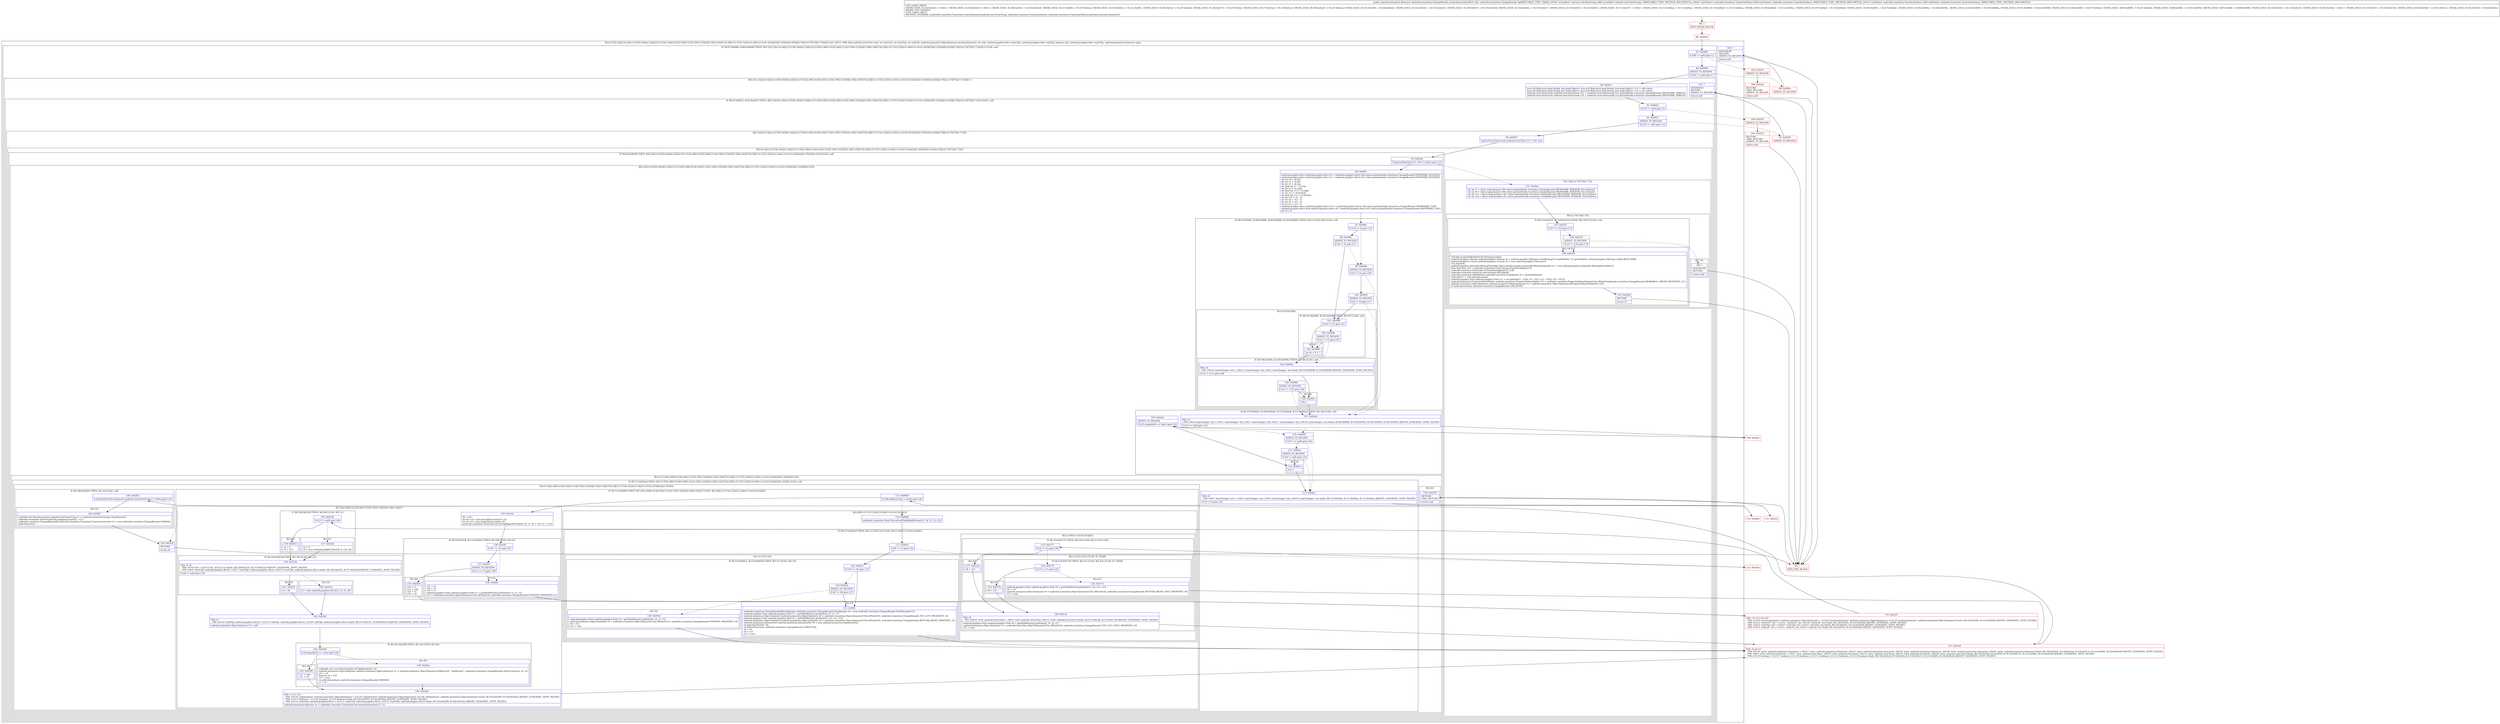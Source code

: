 digraph "CFG forandroidx.transition.ChangeBounds.createAnimator(Landroid\/view\/ViewGroup;Landroidx\/transition\/TransitionValues;Landroidx\/transition\/TransitionValues;)Landroid\/animation\/Animator;" {
subgraph cluster_Region_2142280288 {
label = "R(2:(3:7|(2:12|(2:(4:14|(2:(1:67)|(1:66))|(1:24)|(2:(3:(7:45|(1:48)(1:61)|(1:60)(1:51)|(1:59)(1:53)|54|(1:58)(1:56)|57)(2:28|(1:(1:37)(1:32))(2:(1:44)(1:(1:41)(1:43))|42))|(1:35)|36)|(1:63)))|(2:70|(2:(2:74|75)|(1:73)))))|11)|5) | DECL_VAR: final android.view.View view, int startLeft, int startTop, int endLeft, android.animation.ObjectAnimator positionAnimator, int null, android.graphics.Rect startClip, android.graphics.Rect endClip, boolean null, android.graphics.Rect startClip, android.animation.Animator anim\l";
node [shape=record,color=blue];
subgraph cluster_IfRegion_311972964 {
label = "IF [B:87:0x0006, B:88:0x0008] THEN: R(3:7|(2:12|(2:(4:14|(2:(1:67)|(1:66))|(1:24)|(2:(3:(7:45|(1:48)(1:61)|(1:60)(1:51)|(1:59)(1:53)|54|(1:58)(1:56)|57)(2:28|(1:(1:37)(1:32))(2:(1:44)(1:(1:41)(1:43))|42))|(1:35)|36)|(1:63)))|(2:70|(2:(2:74|75)|(1:73)))))|11) ELSE: null";
node [shape=record,color=blue];
Node_87 [shape=record,label="{87\:\ 0x0006|if (r40 != null) goto L3\l}"];
Node_88 [shape=record,label="{88\:\ 0x0008|ADDED_TO_REGION\l|if (r41 != null) goto L7\l}"];
subgraph cluster_Region_507949406 {
label = "R(3:7|(2:12|(2:(4:14|(2:(1:67)|(1:66))|(1:24)|(2:(3:(7:45|(1:48)(1:61)|(1:60)(1:51)|(1:59)(1:53)|54|(1:58)(1:56)|57)(2:28|(1:(1:37)(1:32))(2:(1:44)(1:(1:41)(1:43))|42))|(1:35)|36)|(1:63)))|(2:70|(2:(2:74|75)|(1:73)))))|11)";
node [shape=record,color=blue];
Node_90 [shape=record,label="{90\:\ 0x0011|java.util.Map\<java.lang.String, java.lang.Object\> java.util.Map\<java.lang.String, java.lang.Object\> r11 = r40.values\ljava.util.Map\<java.lang.String, java.lang.Object\> java.util.Map\<java.lang.String, java.lang.Object\> r12 = r41.values\landroid.view.ViewGroup android.view.ViewGroup r13 = (android.view.ViewGroup) r11.get(androidx.transition.ChangeBounds.PROPNAME_PARENT)\landroid.view.ViewGroup android.view.ViewGroup r14 = (android.view.ViewGroup) r12.get(androidx.transition.ChangeBounds.PROPNAME_PARENT)\l}"];
subgraph cluster_IfRegion_1627965924 {
label = "IF [B:91:0x0025, B:92:0x0027] THEN: R(2:12|(2:(4:14|(2:(1:67)|(1:66))|(1:24)|(2:(3:(7:45|(1:48)(1:61)|(1:60)(1:51)|(1:59)(1:53)|54|(1:58)(1:56)|57)(2:28|(1:(1:37)(1:32))(2:(1:44)(1:(1:41)(1:43))|42))|(1:35)|36)|(1:63)))|(2:70|(2:(2:74|75)|(1:73))))) ELSE: null";
node [shape=record,color=blue];
Node_91 [shape=record,label="{91\:\ 0x0025|if (r13 != null) goto L9\l}"];
Node_92 [shape=record,label="{92\:\ 0x0027|ADDED_TO_REGION\l|if (r14 != null) goto L12\l}"];
subgraph cluster_Region_1587302573 {
label = "R(2:12|(2:(4:14|(2:(1:67)|(1:66))|(1:24)|(2:(3:(7:45|(1:48)(1:61)|(1:60)(1:51)|(1:59)(1:53)|54|(1:58)(1:56)|57)(2:28|(1:(1:37)(1:32))(2:(1:44)(1:(1:41)(1:43))|42))|(1:35)|36)|(1:63)))|(2:70|(2:(2:74|75)|(1:73)))))";
node [shape=record,color=blue];
Node_94 [shape=record,label="{94\:\ 0x0037|android.view.View final android.view.View r15 = r41.view\l}"];
subgraph cluster_Region_1648359141 {
label = "R(2:(4:14|(2:(1:67)|(1:66))|(1:24)|(2:(3:(7:45|(1:48)(1:61)|(1:60)(1:51)|(1:59)(1:53)|54|(1:58)(1:56)|57)(2:28|(1:(1:37)(1:32))(2:(1:44)(1:(1:41)(1:43))|42))|(1:35)|36)|(1:63)))|(2:70|(2:(2:74|75)|(1:73))))";
node [shape=record,color=blue];
subgraph cluster_IfRegion_1968951991 {
label = "IF [B:95:0x003d] THEN: R(4:14|(2:(1:67)|(1:66))|(1:24)|(2:(3:(7:45|(1:48)(1:61)|(1:60)(1:51)|(1:59)(1:53)|54|(1:58)(1:56)|57)(2:28|(1:(1:37)(1:32))(2:(1:44)(1:(1:41)(1:43))|42))|(1:35)|36)|(1:63))) ELSE: null";
node [shape=record,color=blue];
Node_95 [shape=record,label="{95\:\ 0x003d|if (parentMatches(r13, r14) != false) goto L14\l}"];
subgraph cluster_Region_1277909832 {
label = "R(4:14|(2:(1:67)|(1:66))|(1:24)|(2:(3:(7:45|(1:48)(1:61)|(1:60)(1:51)|(1:59)(1:53)|54|(1:58)(1:56)|57)(2:28|(1:(1:37)(1:32))(2:(1:44)(1:(1:41)(1:43))|42))|(1:35)|36)|(1:63)))";
node [shape=record,color=blue];
Node_96 [shape=record,label="{96\:\ 0x003f|android.graphics.Rect android.graphics.Rect r6 = (android.graphics.Rect) r40.values.get(androidx.transition.ChangeBounds.PROPNAME_BOUNDS)\landroid.graphics.Rect android.graphics.Rect r5 = (android.graphics.Rect) r41.values.get(androidx.transition.ChangeBounds.PROPNAME_BOUNDS)\lint int r4 = r6.left\lint int r1 = r5.left\lint int r3 = r6.top\lint final int r7 = r5.top\lint int r2 = r6.right\lint final int r11 = r5.right\lint int r12 = r6.bottom\lint final int r13 = r5.bottom\lint int r14 = r2 \- r4\lint int r6 = r12 \- r3\lint int r5 = r11 \- r1\lint int r0 = r13 \- r7\landroid.graphics.Rect android.graphics.Rect r15 = (android.graphics.Rect) r40.values.get(androidx.transition.ChangeBounds.PROPNAME_CLIP)\landroid.graphics.Rect final android.graphics.Rect r8 = (android.graphics.Rect) r41.values.get(androidx.transition.ChangeBounds.PROPNAME_CLIP)\lint r9 = 0\l}"];
subgraph cluster_IfRegion_1792251440 {
label = "IF [B:97:0x008c, B:98:0x008e, B:99:0x0090, B:100:0x0092] THEN: R(2:(1:67)|(1:66)) ELSE: null";
node [shape=record,color=blue];
Node_97 [shape=record,label="{97\:\ 0x008c|if (r14 != 0) goto L16\l}"];
Node_98 [shape=record,label="{98\:\ 0x008e|ADDED_TO_REGION\l|if (r6 != 0) goto L17\l}"];
Node_99 [shape=record,label="{99\:\ 0x0090|ADDED_TO_REGION\l|if (r5 != 0) goto L69\l}"];
Node_100 [shape=record,label="{100\:\ 0x0092|ADDED_TO_REGION\l|if (r0 != 0) goto L17\l}"];
subgraph cluster_Region_726247003 {
label = "R(2:(1:67)|(1:66))";
node [shape=record,color=blue];
subgraph cluster_IfRegion_1912669991 {
label = "IF [B:101:0x0094, B:102:0x0096] THEN: R(1:67) ELSE: null";
node [shape=record,color=blue];
Node_101 [shape=record,label="{101\:\ 0x0094|if (r4 != r1) goto L67\l}"];
Node_102 [shape=record,label="{102\:\ 0x0096|ADDED_TO_REGION\l|if (r3 != r7) goto L67\l}"];
subgraph cluster_Region_398171760 {
label = "R(1:67)";
node [shape=record,color=blue];
Node_103 [shape=record,label="{103\:\ 0x0098|int r9 = 0 + 1\l}"];
}
}
subgraph cluster_IfRegion_968616919 {
label = "IF [B:104:0x009a, B:105:0x009c] THEN: R(1:66) ELSE: null";
node [shape=record,color=blue];
Node_104 [shape=record,label="{104\:\ 0x009a|PHI: r9 \l  PHI: (r9v16 'numChanges' int) = (r9v15 'numChanges' int), (r9v3 'numChanges' int) binds: [B:103:0x0098, B:102:0x0096] A[DONT_GENERATE, DONT_INLINE]\l|if (r2 != r11) goto L66\l}"];
Node_105 [shape=record,label="{105\:\ 0x009c|ADDED_TO_REGION\l|if (r12 != r13) goto L66\l}"];
subgraph cluster_Region_750112469 {
label = "R(1:66)";
node [shape=record,color=blue];
Node_106 [shape=record,label="{106\:\ 0x009e|r9++\l}"];
}
}
}
}
subgraph cluster_IfRegion_1492744066 {
label = "IF [B:107:0x00a0, B:109:0x00a6, B:110:0x00a8, B:111:0x00aa] THEN: R(1:24) ELSE: null";
node [shape=record,color=blue];
Node_107 [shape=record,label="{107\:\ 0x00a0|PHI: r9 \l  PHI: (r9v4 'numChanges' int) = (r9v3 'numChanges' int), (r9v3 'numChanges' int), (r9v17 'numChanges' int), (r9v16 'numChanges' int) binds: [B:99:0x0090, B:100:0x0092, B:106:0x009e, B:105:0x009c] A[DONT_GENERATE, DONT_INLINE]\l|if (r15 != null) goto L22\l}"];
Node_109 [shape=record,label="{109\:\ 0x00a6|ADDED_TO_REGION\l|if (r15.equals(r8) == false) goto L24\l}"];
Node_110 [shape=record,label="{110\:\ 0x00a8|ADDED_TO_REGION\l|if (r15 == null) goto L65\l}"];
Node_111 [shape=record,label="{111\:\ 0x00aa|ADDED_TO_REGION\l|if (r8 != null) goto L24\l}"];
subgraph cluster_Region_775237826 {
label = "R(1:24)";
node [shape=record,color=blue];
Node_112 [shape=record,label="{112\:\ 0x00ac|r9++\l}"];
}
}
subgraph cluster_Region_1347508936 {
label = "R(2:(3:(7:45|(1:48)(1:61)|(1:60)(1:51)|(1:59)(1:53)|54|(1:58)(1:56)|57)(2:28|(1:(1:37)(1:32))(2:(1:44)(1:(1:41)(1:43))|42))|(1:35)|36)|(1:63))";
node [shape=record,color=blue];
subgraph cluster_IfRegion_889539604 {
label = "IF [B:113:0x00ae] THEN: R(3:(7:45|(1:48)(1:61)|(1:60)(1:51)|(1:59)(1:53)|54|(1:58)(1:56)|57)(2:28|(1:(1:37)(1:32))(2:(1:44)(1:(1:41)(1:43))|42))|(1:35)|36) ELSE: null";
node [shape=record,color=blue];
Node_113 [shape=record,label="{113\:\ 0x00ae|PHI: r9 \l  PHI: (r9v5 'numChanges' int) = (r9v4 'numChanges' int), (r9v4 'numChanges' int), (r9v14 'numChanges' int) binds: [B:110:0x00a8, B:111:0x00aa, B:112:0x00ac] A[DONT_GENERATE, DONT_INLINE]\l|if (r9 \> 0) goto L26\l}"];
subgraph cluster_Region_12197842 {
label = "R(3:(7:45|(1:48)(1:61)|(1:60)(1:51)|(1:59)(1:53)|54|(1:58)(1:56)|57)(2:28|(1:(1:37)(1:32))(2:(1:44)(1:(1:41)(1:43))|42))|(1:35)|36)";
node [shape=record,color=blue];
subgraph cluster_IfRegion_498031102 {
label = "IF [B:115:0x00b9] THEN: R(7:45|(1:48)(1:61)|(1:60)(1:51)|(1:59)(1:53)|54|(1:58)(1:56)|57) ELSE: R(2:28|(1:(1:37)(1:32))(2:(1:44)(1:(1:41)(1:43))|42))";
node [shape=record,color=blue];
Node_115 [shape=record,label="{115\:\ 0x00b9|if (r38.mResizeClip != false) goto L45\l}"];
subgraph cluster_Region_1979434593 {
label = "R(7:45|(1:48)(1:61)|(1:60)(1:51)|(1:59)(1:53)|54|(1:58)(1:56)|57)";
node [shape=record,color=blue];
Node_129 [shape=record,label="{129\:\ 0x01dc|r8 = r15\lint int r14 = java.lang.Math.max(r14, r5)\lint int r15 = java.lang.Math.max(r6, r0)\landroidx.transition.ViewUtils.setLeftTopRightBottom(r8, r4, r3, r4 + r14, r3 + r15)\l}"];
subgraph cluster_IfRegion_1366213908 {
label = "IF [B:130:0x01ff, B:131:0x0201] THEN: R(1:48) ELSE: R(1:61)";
node [shape=record,color=blue];
Node_130 [shape=record,label="{130\:\ 0x01ff|if (r4 == r1) goto L47\l}"];
Node_131 [shape=record,label="{131\:\ 0x0201|ADDED_TO_REGION\l|if (r3 == r7) goto L48\l}"];
subgraph cluster_Region_649268261 {
label = "R(1:48)";
node [shape=record,color=blue];
Node_133 [shape=record,label="{133\:\ 0x0204|r33 = r1\lr12 = null\lr32 = r3\lr31 = r4\l}"];
}
subgraph cluster_Region_819262112 {
label = "R(1:61)";
node [shape=record,color=blue];
Node_134 [shape=record,label="{134\:\ 0x020c|r31 = r4\lr32 = r3\lr33 = r1\landroid.graphics.Path android.graphics.Path r1 = getPathMotion().getPath(r4, r3, r1, r7)\lr12 = androidx.transition.ObjectAnimatorUtils.ofPointF(r8, androidx.transition.ChangeBounds.POSITION_PROPERTY, r1)\l}"];
}
}
subgraph cluster_IfRegion_642302184 {
label = "IF [B:136:0x022b] THEN: R(1:60) ELSE: R(1:51)";
node [shape=record,color=blue];
Node_136 [shape=record,label="{136\:\ 0x022b|if (r15 != null) goto L60\l}"];
subgraph cluster_Region_458513512 {
label = "R(1:60)";
node [shape=record,color=blue];
Node_138 [shape=record,label="{138\:\ 0x0235|r2 = 0\lr4 = r15\l}"];
}
subgraph cluster_Region_1616102278 {
label = "R(1:51)";
node [shape=record,color=blue];
Node_137 [shape=record,label="{137\:\ 0x022d|r2 = 0\lr4 = new android.graphics.Rect(0, 0, r14, r6)\l}"];
}
}
subgraph cluster_IfRegion_1565314869 {
label = "IF [B:139:0x0238] THEN: R(1:59) ELSE: R(1:53)";
node [shape=record,color=blue];
Node_139 [shape=record,label="{139\:\ 0x0238|PHI: r2 r4 \l  PHI: (r2v14 int) = (r2v13 int), (r2v21 int) binds: [B:138:0x0235, B:137:0x022d] A[DONT_GENERATE, DONT_INLINE]\l  PHI: (r4v8 'startClip' android.graphics.Rect) = (r4v7 'startClip' android.graphics.Rect), (r4v10 'startClip' android.graphics.Rect) binds: [B:138:0x0235, B:137:0x022d] A[DONT_GENERATE, DONT_INLINE]\l|if (r8 != null) goto L59\l}"];
subgraph cluster_Region_1318774393 {
label = "R(1:59)";
node [shape=record,color=blue];
Node_141 [shape=record,label="{141\:\ 0x0241|r2 = r8\l}"];
}
subgraph cluster_Region_778901097 {
label = "R(1:53)";
node [shape=record,color=blue];
Node_140 [shape=record,label="{140\:\ 0x023a|r2 = new android.graphics.Rect(r2, r2, r5, r0)\l}"];
}
}
Node_142 [shape=record,label="{142\:\ 0x0243|PHI: r2 \l  PHI: (r2v16 'endClip' android.graphics.Rect) = (r2v15 'endClip' android.graphics.Rect), (r2v20 'endClip' android.graphics.Rect) binds: [B:141:0x0241, B:140:0x023a] A[DONT_GENERATE, DONT_INLINE]\l|android.animation.ObjectAnimator r1 = null\l}"];
subgraph cluster_IfRegion_2075287406 {
label = "IF [B:143:0x0248] THEN: R(1:58) ELSE: R(1:56)";
node [shape=record,color=blue];
Node_143 [shape=record,label="{143\:\ 0x0248|if (r4.equals(r2) == true) goto L58\l}"];
subgraph cluster_Region_2041747838 {
label = "R(1:58)";
node [shape=record,color=blue];
Node_145 [shape=record,label="{145\:\ 0x0290|r11 = true\lr31 = r4\l}"];
}
subgraph cluster_Region_1145932575 {
label = "R(1:56)";
node [shape=record,color=blue];
Node_144 [shape=record,label="{144\:\ 0x024a|androidx.core.view.ViewCompat.setClipBounds(r8, r4)\landroid.animation.ObjectAnimator android.animation.ObjectAnimator r2 = android.animation.ObjectAnimator.ofObject(r8, \"clipBounds\", androidx.transition.ChangeBounds.sRectEvaluator, r4, r2)\lr31 = r4\lfinal int r4 = r33\lr11 = true\lr2.addListener(new androidx.transition.ChangeBounds.C04838())\lr1 = r2\l}"];
}
}
Node_146 [shape=record,label="{146\:\ 0x02a9|PHI: r1 r11 r31 \l  PHI: (r1v19 'clipAnimator' android.animation.ObjectAnimator) = (r1v18 'clipAnimator' android.animation.ObjectAnimator), (r1v24 'clipAnimator' android.animation.ObjectAnimator) binds: [B:145:0x0290, B:144:0x024a] A[DONT_GENERATE, DONT_INLINE]\l  PHI: (r11v7 boolean) = (r11v6 boolean), (r11v8 boolean) binds: [B:145:0x0290, B:144:0x024a] A[DONT_GENERATE, DONT_INLINE]\l  PHI: (r31v4 'startClip' android.graphics.Rect) = (r31v3 'startClip' android.graphics.Rect), (r31v5 'startClip' android.graphics.Rect) binds: [B:145:0x0290, B:144:0x024a] A[DONT_GENERATE, DONT_INLINE]\l|android.animation.Animator r0 = androidx.transition.TransitionUtils.mergeAnimators(r12, r1)\l}"];
}
subgraph cluster_Region_1377527507 {
label = "R(2:28|(1:(1:37)(1:32))(2:(1:44)(1:(1:41)(1:43))|42))";
node [shape=record,color=blue];
Node_116 [shape=record,label="{116\:\ 0x00bb|androidx.transition.ViewUtils.setLeftTopRightBottom(r15, r4, r3, r2, r12)\l}"];
subgraph cluster_IfRegion_842127702 {
label = "IF [B:117:0x00c0] THEN: R(1:(1:37)(1:32)) ELSE: R(2:(1:44)(1:(1:41)(1:43))|42)";
node [shape=record,color=blue];
Node_117 [shape=record,label="{117\:\ 0x00c0|if (r9 == 2) goto L30\l}"];
subgraph cluster_Region_569363914 {
label = "R(1:(1:37)(1:32))";
node [shape=record,color=blue];
subgraph cluster_IfRegion_1215212000 {
label = "IF [B:118:0x00c2, B:119:0x00c4] THEN: R(1:37) ELSE: R(1:32)";
node [shape=record,color=blue];
Node_118 [shape=record,label="{118\:\ 0x00c2|if (r14 != r5) goto L37\l}"];
Node_119 [shape=record,label="{119\:\ 0x00c4|ADDED_TO_REGION\l|if (r6 != r0) goto L37\l}"];
subgraph cluster_Region_2038356045 {
label = "R(1:37)";
node [shape=record,color=blue];
Node_121 [shape=record,label="{121\:\ 0x00fc|androidx.transition.ChangeBounds$ViewBounds androidx.transition.ChangeBounds.ViewBounds r0 = new androidx.transition.ChangeBounds.ViewBounds(r15)\landroid.graphics.Path android.graphics.Path r5 = getPathMotion().getPath(r4, r3, r1, r7)\landroid.animation.ObjectAnimator android.animation.ObjectAnimator r6 = androidx.transition.ObjectAnimatorUtils.ofPointF(r0, androidx.transition.ChangeBounds.TOP_LEFT_PROPERTY, r5)\landroid.graphics.Path android.graphics.Path r5 = getPathMotion().getPath(r2, r12, r11, r13)\landroid.animation.ObjectAnimator android.animation.ObjectAnimator r8 = androidx.transition.ObjectAnimatorUtils.ofPointF(r0, androidx.transition.ChangeBounds.BOTTOM_RIGHT_PROPERTY, r5)\landroid.animation.AnimatorSet android.animation.AnimatorSet r9 = new android.animation.AnimatorSet()\lr9.playTogether(r6, r8)\lr9.addListener(new androidx.transition.ChangeBounds.C04827(r0))\lr0 = r9\lr8 = r15\lr11 = true\l}"];
}
subgraph cluster_Region_1163654903 {
label = "R(1:32)";
node [shape=record,color=blue];
Node_120 [shape=record,label="{120\:\ 0x00c6|android.graphics.Path android.graphics.Path r0 = getPathMotion().getPath(r4, r3, r1, r7)\landroid.animation.ObjectAnimator r0 = androidx.transition.ObjectAnimatorUtils.ofPointF(r15, androidx.transition.ChangeBounds.POSITION_PROPERTY, r0)\lr8 = r15\lr11 = true\l}"];
}
}
}
subgraph cluster_Region_1836566929 {
label = "R(2:(1:44)(1:(1:41)(1:43))|42)";
node [shape=record,color=blue];
subgraph cluster_IfRegion_1243018146 {
label = "IF [B:123:0x0177] THEN: R(1:44) ELSE: R(1:(1:41)(1:43))";
node [shape=record,color=blue];
Node_123 [shape=record,label="{123\:\ 0x0177|if (r4 != r1) goto L44\l}"];
subgraph cluster_Region_1849227507 {
label = "R(1:44)";
node [shape=record,color=blue];
Node_127 [shape=record,label="{127\:\ 0x01ad|r8 = r15\l}"];
}
subgraph cluster_Region_1912279722 {
label = "R(1:(1:41)(1:43)) | ELSE_IF_CHAIN\l";
node [shape=record,color=blue];
subgraph cluster_IfRegion_1402675774 {
label = "IF [B:124:0x0179] THEN: R(1:41) ELSE: R(1:43) | ELSE_IF_CHAIN\l";
node [shape=record,color=blue];
Node_124 [shape=record,label="{124\:\ 0x0179|if (r3 != r7) goto L41\l}"];
subgraph cluster_Region_1729902105 {
label = "R(1:41)";
node [shape=record,color=blue];
Node_125 [shape=record,label="{125\:\ 0x017b|r8 = r15\l}"];
}
subgraph cluster_Region_1747920391 {
label = "R(1:43)";
node [shape=record,color=blue];
Node_126 [shape=record,label="{126\:\ 0x017e|android.graphics.Path android.graphics.Path r0 = getPathMotion().getPath(r2, r12, r11, r13)\lr8 = r15\landroid.animation.ObjectAnimator r0 = androidx.transition.ObjectAnimatorUtils.ofPointF(r8, androidx.transition.ChangeBounds.BOTTOM_RIGHT_ONLY_PROPERTY, r0)\lr11 = true\l}"];
}
}
}
}
Node_128 [shape=record,label="{128\:\ 0x01af|PHI: r8 \l  PHI: (r8v10 'view' android.view.View) = (r8v9 'view' android.view.View), (r8v13 'view' android.view.View) binds: [B:127:0x01ad, B:125:0x017b] A[DONT_GENERATE, DONT_INLINE]\l|android.graphics.Path android.graphics.Path r0 = getPathMotion().getPath(r4, r3, r1, r7)\landroid.animation.ObjectAnimator r0 = androidx.transition.ObjectAnimatorUtils.ofPointF(r8, androidx.transition.ChangeBounds.TOP_LEFT_ONLY_PROPERTY, r0)\lr11 = true\l}"];
}
}
}
}
subgraph cluster_IfRegion_385664450 {
label = "IF [B:148:0x02b5] THEN: R(1:35) ELSE: null";
node [shape=record,color=blue];
Node_148 [shape=record,label="{148\:\ 0x02b5|if ((r8.getParent() instanceof android.view.ViewGroup) != false) goto L35\l}"];
subgraph cluster_Region_2079536123 {
label = "R(1:35)";
node [shape=record,color=blue];
Node_149 [shape=record,label="{149\:\ 0x02b7|android.view.ViewGroup final android.view.ViewGroup r1 = (android.view.ViewGroup) r8.getParent()\landroidx.transition.ViewGroupUtils.suppressLayout(r1, r11)\landroidx.transition.ChangeBounds$9 androidx.transition.Transition.TransitionListener r2 = new androidx.transition.ChangeBounds.C04849()\laddListener(r2)\l}"];
}
}
Node_150 [shape=record,label="{150\:\ 0x02c8|RETURN\l|return r0\l}"];
}
}
subgraph cluster_Region_2136781148 {
label = "R(1:63)";
node [shape=record,color=blue];
Node_156 [shape=record,label="{156\:\ 0x0336|RETURN\lORIG_RETURN\l|return null\l}"];
}
}
}
}
subgraph cluster_Region_1536100451 {
label = "R(2:70|(2:(2:74|75)|(1:73)))";
node [shape=record,color=blue];
Node_152 [shape=record,label="{152\:\ 0x02ee|int int r7 = ((java.lang.Integer) r40.values.get(androidx.transition.ChangeBounds.PROPNAME_WINDOW_X)).intValue()\lint int r9 = ((java.lang.Integer) r40.values.get(androidx.transition.ChangeBounds.PROPNAME_WINDOW_Y)).intValue()\lint int r13 = ((java.lang.Integer) r41.values.get(androidx.transition.ChangeBounds.PROPNAME_WINDOW_X)).intValue()\lint int r14 = ((java.lang.Integer) r41.values.get(androidx.transition.ChangeBounds.PROPNAME_WINDOW_Y)).intValue()\l}"];
subgraph cluster_Region_537043680 {
label = "R(2:(2:74|75)|(1:73))";
node [shape=record,color=blue];
subgraph cluster_IfRegion_1562722805 {
label = "IF [B:153:0x0331, B:154:0x0333] THEN: R(2:74|75) ELSE: null";
node [shape=record,color=blue];
Node_153 [shape=record,label="{153\:\ 0x0331|if (r7 != r13) goto L74\l}"];
Node_154 [shape=record,label="{154\:\ 0x0333|ADDED_TO_REGION\l|if (r9 != r14) goto L74\l}"];
subgraph cluster_Region_1918470587 {
label = "R(2:74|75)";
node [shape=record,color=blue];
Node_158 [shape=record,label="{158\:\ 0x0338|r39.getLocationInWindow(r38.mTempLocation)\landroid.graphics.Bitmap android.graphics.Bitmap r5 = android.graphics.Bitmap.createBitmap(r15.getWidth(), r15.getHeight(), android.graphics.Bitmap.Config.ARGB_8888)\landroid.graphics.Canvas android.graphics.Canvas r0 = new android.graphics.Canvas(r5)\lr15.draw(r0)\landroid.graphics.drawable.BitmapDrawable final android.graphics.drawable.BitmapDrawable r0 = new android.graphics.drawable.BitmapDrawable(r5)\lfloat final float r16 = androidx.transition.ViewUtils.getTransitionAlpha(r15)\landroidx.transition.ViewUtils.setTransitionAlpha(r15, 0.0f)\landroidx.transition.ViewUtils.getOverlay(r39).add(r0)\landroidx.transition.PathMotion androidx.transition.PathMotion r0 = getPathMotion()\lint[] int[] r1 = r38.mTempLocation\landroid.graphics.Path android.graphics.Path r11 = r0.getPath(r7 \- r1[0], r9 \- r1[1], r13 \- r1[0], r14 \- r1[1])\landroid.animation.PropertyValuesHolder android.animation.PropertyValuesHolder r23 = androidx.transition.PropertyValuesHolderUtils.ofPointF(androidx.transition.ChangeBounds.DRAWABLE_ORIGIN_PROPERTY, r11)\landroid.animation.ObjectAnimator android.animation.ObjectAnimator r5 = android.animation.ObjectAnimator.ofPropertyValuesHolder(r0, r23)\lr5.addListener(new androidx.transition.ChangeBounds.C047610())\l}"];
Node_159 [shape=record,label="{159\:\ 0x03b6|RETURN\l|return r5\l}"];
}
}
subgraph cluster_Region_155556360 {
label = "R(1:73)";
node [shape=record,color=blue];
Node_166 [shape=record,label="{166\:\ ?|SYNTHETIC\lRETURN\l|return null\l}"];
}
}
}
}
}
}
Node_167 [shape=record,label="{167\:\ ?|SYNTHETIC\lRETURN\lADDED_TO_REGION\l|return null\l}"];
}
}
Node_165 [shape=record,label="{165\:\ ?|SYNTHETIC\lRETURN\lADDED_TO_REGION\l|return null\l}"];
}
Node_84 [shape=record,color=red,label="{84\:\ ?|MTH_ENTER_BLOCK\l}"];
Node_86 [shape=record,color=red,label="{86\:\ 0x0000}"];
Node_89 [shape=record,color=red,label="{89\:\ 0x000a|ADDED_TO_REGION\l}"];
Node_85 [shape=record,color=red,label="{85\:\ ?|MTH_EXIT_BLOCK\l}"];
Node_93 [shape=record,color=red,label="{93\:\ 0x0029|ADDED_TO_REGION\l}"];
Node_108 [shape=record,color=red,label="{108\:\ 0x00a2}"];
Node_114 [shape=record,color=red,label="{114\:\ 0x00b0}"];
Node_147 [shape=record,color=red,label="{147\:\ 0x02af|PHI: r0 r8 r11 \l  PHI: (r0v30 'anim' android.animation.Animator) = (r0v27 'anim' android.animation.Animator), (r0v33 'anim' android.animation.Animator), (r0v36 'anim' android.animation.Animator), (r0v38 'anim' android.animation.Animator), (r0v41 'anim' android.animation.Animator) binds: [B:146:0x02a9, B:128:0x01af, B:126:0x017e, B:121:0x00fc, B:120:0x00c6] A[DONT_GENERATE, DONT_INLINE]\l  PHI: (r8v8 'view' android.view.View) = (r8v7 'view' android.view.View), (r8v10 'view' android.view.View), (r8v12 'view' android.view.View), (r8v18 'view' android.view.View), (r8v20 'view' android.view.View) binds: [B:146:0x02a9, B:128:0x01af, B:126:0x017e, B:121:0x00fc, B:120:0x00c6] A[DONT_GENERATE, DONT_INLINE]\l  PHI: (r11v9 boolean) = (r11v7 boolean), (r11v10 boolean), (r11v11 boolean), (r11v12 boolean), (r11v13 boolean) binds: [B:146:0x02a9, B:128:0x01af, B:126:0x017e, B:121:0x00fc, B:120:0x00c6] A[DONT_GENERATE, DONT_INLINE]\l}"];
Node_122 [shape=record,color=red,label="{122\:\ 0x016b}"];
Node_135 [shape=record,color=red,label="{135\:\ 0x0227|PHI: r12 r31 r32 r33 \l  PHI: (r12v9 'positionAnimator' android.animation.ObjectAnimator) = (r12v8 'positionAnimator' android.animation.ObjectAnimator), (r12v10 'positionAnimator' android.animation.ObjectAnimator) binds: [B:134:0x020c, B:133:0x0204] A[DONT_GENERATE, DONT_INLINE]\l  PHI: (r31v2 'startLeft' int) = (r31v1 'startLeft' int), (r31v6 'startLeft' int) binds: [B:134:0x020c, B:133:0x0204] A[DONT_GENERATE, DONT_INLINE]\l  PHI: (r32v2 'startTop' int) = (r32v1 'startTop' int), (r32v5 'startTop' int) binds: [B:134:0x020c, B:133:0x0204] A[DONT_GENERATE, DONT_INLINE]\l  PHI: (r33v2 'endLeft' int) = (r33v1 'endLeft' int), (r33v3 'endLeft' int) binds: [B:134:0x020c, B:133:0x0204] A[DONT_GENERATE, DONT_INLINE]\l}"];
Node_151 [shape=record,color=red,label="{151\:\ 0x02c9}"];
Node_160 [shape=record,color=red,label="{160\:\ 0x03b7|ADDED_TO_REGION\l}"];
Node_161 [shape=record,color=red,label="{161\:\ 0x03c3|RETURN\lORIG_RETURN\lADDED_TO_REGION\l|return null\l}"];
Node_163 [shape=record,color=red,label="{163\:\ 0x03c5|ADDED_TO_REGION\l}"];
Node_164 [shape=record,color=red,label="{164\:\ 0x03ca|RETURN\lORIG_RETURN\lADDED_TO_REGION\l|return null\l}"];
MethodNode[shape=record,label="{public android.animation.Animator androidx.transition.ChangeBounds.createAnimator((r38v0 'this' androidx.transition.ChangeBounds A[IMMUTABLE_TYPE, THIS]), (r39v0 'sceneRoot' android.view.ViewGroup A[D('sceneRoot' android.view.ViewGroup), IMMUTABLE_TYPE, METHOD_ARGUMENT]), (r40v0 'startValues' androidx.transition.TransitionValues A[D('startValues' androidx.transition.TransitionValues), IMMUTABLE_TYPE, METHOD_ARGUMENT]), (r41v0 'endValues' androidx.transition.TransitionValues A[D('endValues' androidx.transition.TransitionValues), IMMUTABLE_TYPE, METHOD_ARGUMENT]))  | USE_LINES_HINTS\lCROSS_EDGE: B:162:0x03c4 \-\> B:85:?, CROSS_EDGE: B:150:0x02c8 \-\> B:85:?, CROSS_EDGE: B:148:0x02b5 \-\> B:150:0x02c8, CROSS_EDGE: B:121:0x00fc \-\> B:147:0x02af, CROSS_EDGE: B:118:0x00c2 \-\> B:121:0x00fc, CROSS_EDGE: B:128:0x01af \-\> B:147:0x02af, CROSS_EDGE: B:126:0x017e \-\> B:147:0x02af, CROSS_EDGE: B:127:0x01ad \-\> B:128:0x01af, CROSS_EDGE: B:146:0x02a9 \-\> B:147:0x02af, CROSS_EDGE: B:145:0x0290 \-\> B:146:0x02a9, CROSS_EDGE: B:141:0x0241 \-\> B:142:0x0243, CROSS_EDGE: B:138:0x0235 \-\> B:139:0x0238, CROSS_EDGE: B:134:0x020c \-\> B:135:0x0227, CROSS_EDGE: B:130:0x01ff \-\> B:134:0x020c, CROSS_EDGE: B:157:0x0337 \-\> B:85:?, CROSS_EDGE: B:111:0x00aa \-\> B:113:0x00ae, CROSS_EDGE: B:110:0x00a8 \-\> B:113:0x00ae, CROSS_EDGE: B:109:0x00a6 \-\> B:112:0x00ac, CROSS_EDGE: B:107:0x00a0 \-\> B:110:0x00a8, CROSS_EDGE: B:105:0x009c \-\> B:107:0x00a0, CROSS_EDGE: B:104:0x009a \-\> B:106:0x009e, CROSS_EDGE: B:102:0x0096 \-\> B:104:0x009a, CROSS_EDGE: B:101:0x0094 \-\> B:103:0x0098, CROSS_EDGE: B:100:0x0092 \-\> B:107:0x00a0, CROSS_EDGE: B:99:0x0090 \-\> B:107:0x00a0, CROSS_EDGE: B:98:0x008e \-\> B:101:0x0094, CROSS_EDGE: B:97:0x008c \-\> B:99:0x0090, CROSS_EDGE: B:154:0x0333 \-\> B:156:0x0336, CROSS_EDGE: B:159:0x03b6 \-\> B:85:?, CROSS_EDGE: B:153:0x0331 \-\> B:158:0x0338, CROSS_EDGE: B:160:0x03b7 \-\> B:161:0x03c3, CROSS_EDGE: B:163:0x03c5 \-\> B:164:0x03ca\lINLINE_NOT_NEEDED\lTYPE_VARS: EMPTY\lMETHOD_OVERRIDE: [androidx.transition.Transition.createAnimator(android.view.ViewGroup, androidx.transition.TransitionValues, androidx.transition.TransitionValues):android.animation.Animator]\l}"];
MethodNode -> Node_84;Node_87 -> Node_88;
Node_87 -> Node_163[style=dashed];
Node_88 -> Node_89[style=dashed];
Node_88 -> Node_90;
Node_90 -> Node_91;
Node_91 -> Node_92;
Node_91 -> Node_160[style=dashed];
Node_92 -> Node_93[style=dashed];
Node_92 -> Node_94;
Node_94 -> Node_95;
Node_95 -> Node_96;
Node_95 -> Node_152[style=dashed];
Node_96 -> Node_97;
Node_97 -> Node_98;
Node_97 -> Node_99[style=dashed];
Node_98 -> Node_99[style=dashed];
Node_98 -> Node_101;
Node_99 -> Node_100;
Node_99 -> Node_107[style=dashed];
Node_100 -> Node_101;
Node_100 -> Node_107[style=dashed];
Node_101 -> Node_102[style=dashed];
Node_101 -> Node_103;
Node_102 -> Node_103;
Node_102 -> Node_104[style=dashed];
Node_103 -> Node_104;
Node_104 -> Node_105[style=dashed];
Node_104 -> Node_106;
Node_105 -> Node_106;
Node_105 -> Node_107[style=dashed];
Node_106 -> Node_107;
Node_107 -> Node_108;
Node_107 -> Node_110[style=dashed];
Node_109 -> Node_110[style=dashed];
Node_109 -> Node_112;
Node_110 -> Node_111;
Node_110 -> Node_113[style=dashed];
Node_111 -> Node_112;
Node_111 -> Node_113[style=dashed];
Node_112 -> Node_113;
Node_113 -> Node_114;
Node_113 -> Node_151[style=dashed];
Node_115 -> Node_116[style=dashed];
Node_115 -> Node_129;
Node_129 -> Node_130;
Node_130 -> Node_131;
Node_130 -> Node_134[style=dashed];
Node_131 -> Node_133;
Node_131 -> Node_134[style=dashed];
Node_133 -> Node_135;
Node_134 -> Node_135;
Node_136 -> Node_137[style=dashed];
Node_136 -> Node_138;
Node_138 -> Node_139;
Node_137 -> Node_139;
Node_139 -> Node_140[style=dashed];
Node_139 -> Node_141;
Node_141 -> Node_142;
Node_140 -> Node_142;
Node_142 -> Node_143;
Node_143 -> Node_144[style=dashed];
Node_143 -> Node_145;
Node_145 -> Node_146;
Node_144 -> Node_146;
Node_146 -> Node_147;
Node_116 -> Node_117;
Node_117 -> Node_118;
Node_117 -> Node_122[style=dashed];
Node_118 -> Node_119[style=dashed];
Node_118 -> Node_121;
Node_119 -> Node_120[style=dashed];
Node_119 -> Node_121;
Node_121 -> Node_147;
Node_120 -> Node_147;
Node_123 -> Node_124[style=dashed];
Node_123 -> Node_127;
Node_127 -> Node_128;
Node_124 -> Node_125;
Node_124 -> Node_126[style=dashed];
Node_125 -> Node_128;
Node_126 -> Node_147;
Node_128 -> Node_147;
Node_148 -> Node_149;
Node_148 -> Node_150[style=dashed];
Node_149 -> Node_150;
Node_150 -> Node_85;
Node_156 -> Node_85;
Node_152 -> Node_153;
Node_153 -> Node_154[style=dashed];
Node_153 -> Node_158;
Node_154 -> Node_158;
Node_154 -> Node_166[style=dashed];
Node_158 -> Node_159;
Node_159 -> Node_85;
Node_166 -> Node_85;
Node_167 -> Node_85;
Node_165 -> Node_85;
Node_84 -> Node_86;
Node_86 -> Node_87;
Node_89 -> Node_165;
Node_93 -> Node_167;
Node_108 -> Node_109;
Node_114 -> Node_115;
Node_147 -> Node_148;
Node_122 -> Node_123;
Node_135 -> Node_136;
Node_151 -> Node_156;
Node_160 -> Node_161;
Node_161 -> Node_85;
Node_163 -> Node_164;
Node_164 -> Node_85;
}

